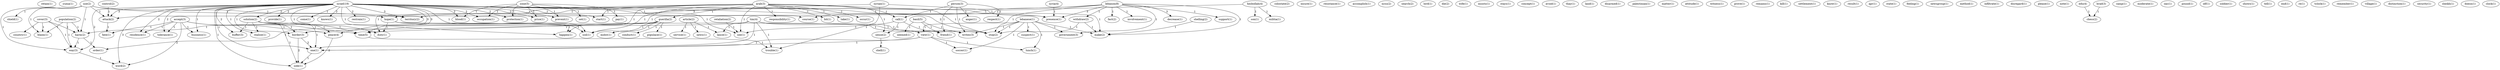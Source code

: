 digraph G {
  retain [ label="retain(1)" ];
  yuma [ label="yuma(1)" ];
  population [ label="population(2)" ];
  blaim [ label="blaim(1)" ];
  harm [ label="harm(2)" ];
  way [ label="way(3)" ];
  colostate [ label="colostate(2)" ];
  insure [ label="insure(1)" ];
  control [ label="control(2)" ];
  attack [ label="attack(2)" ];
  resistance [ label="resistance(1)" ];
  person [ label="person(3)" ];
  anger [ label="anger(1)" ];
  respect [ label="respect(1)" ];
  call [ label="call(1)" ];
  friend [ label="friend(1)" ];
  writes [ label="writes(3)" ];
  accomplish [ label="accomplish(1)" ];
  ncsu [ label="ncsu(2)" ];
  cover [ label="cover(3)" ];
  country [ label="country(1)" ];
  arab [ label="arab(3)" ];
  take [ label="take(1)" ];
  occur [ label="occur(1)" ];
  guerilla [ label="guerilla(2)" ];
  sense [ label="sense(2)" ];
  responsibility [ label="responsibility(1)" ];
  hope [ label="hope(1)" ];
  bit [ label="bit(1)" ];
  soil [ label="soil(1)" ];
  happen [ label="happen(1)" ];
  stop [ label="stop(2)" ];
  start [ label="start(1)" ];
  see [ label="see(1)" ];
  duty [ label="duty(1)" ];
  search [ label="search(2)" ];
  lord [ label="lord(1)" ];
  use [ label="use(2)" ];
  shield [ label="shield(1)" ];
  territory [ label="territory(2)" ];
  die [ label="die(2)" ];
  wife [ label="wife(1)" ];
  insists [ label="insists(1)" ];
  stays [ label="stays(1)" ];
  concept [ label="concept(1)" ];
  avoid [ label="avoid(1)" ];
  thay [ label="thay(1)" ];
  zone [ label="zone(5)" ];
  pay [ label="pay(1)" ];
  protection [ label="protection(1)" ];
  blood [ label="blood(1)" ];
  prevent [ label="prevent(1)" ];
  occupation [ label="occupation(1)" ];
  price [ label="price(1)" ];
  set [ label="set(1)" ];
  shelling [ label="shelling(2)" ];
  make [ label="make(2)" ];
  land [ label="land(1)" ];
  disarmed [ label="disarmed(1)" ];
  article [ label="article(2)" ];
  news [ label="news(1)" ];
  service [ label="service(1)" ];
  lance [ label="lance(1)" ];
  palestinian [ label="palestinian(1)" ];
  matter [ label="matter(1)" ];
  attitude [ label="attitude(1)" ];
  lebanon [ label="lebanon(8)" ];
  fact [ label="fact(2)" ];
  involvement [ label="involvement(1)" ];
  decrease [ label="decrease(1)" ];
  withdraw [ label="withdraw(2)" ];
  course [ label="course(1)" ];
  support [ label="support(1)" ];
  presence [ label="presence(1)" ];
  government [ label="government(3)" ];
  accept [ label="accept(3)" ];
  residence [ label="residence(1)" ];
  tolerance [ label="tolerance(1)" ];
  business [ label="business(1)" ];
  fate [ label="fate(1)" ];
  peace [ label="peace(4)" ];
  time [ label="time(5)" ];
  word [ label="word(2)" ];
  view [ label="view(1)" ];
  soccer [ label="soccer(1)" ];
  lunch [ label="lunch(1)" ];
  one [ label="one(1)" ];
  witness [ label="witness(1)" ];
  prove [ label="prove(1)" ];
  remains [ label="remains(1)" ];
  kill [ label="kill(1)" ];
  settlement [ label="settlement(1)" ];
  know [ label="know(1)" ];
  result [ label="result(1)" ];
  apr [ label="apr(1)" ];
  state [ label="state(1)" ];
  midst [ label="midst(1)" ];
  conduct [ label="conduct(1)" ];
  populace [ label="populace(1)" ];
  order [ label="order(1)" ];
  hezbollah [ label="hezbollah(4)" ];
  son [ label="son(1)" ];
  militia [ label="militia(1)" ];
  shell [ label="shell(1)" ];
  feeling [ label="feeling(1)" ];
  newsgroup [ label="newsgroup(1)" ];
  method [ label="method(1)" ];
  infiltrate [ label="infiltrate(1)" ];
  disregard [ label="disregard(1)" ];
  please [ label="please(1)" ];
  note [ label="note(1)" ];
  edu [ label="edu(4)" ];
  chess [ label="chess(2)" ];
  camp [ label="camp(1)" ];
  moderate [ label="moderate(1)" ];
  oac [ label="oac(1)" ];
  pound [ label="pound(1)" ];
  idf [ label="idf(1)" ];
  soldier [ label="soldier(1)" ];
  shows [ label="shows(1)" ];
  israel [ label="israel(19)" ];
  provide [ label="provide(1)" ];
  come [ label="come(1)" ];
  solution [ label="solution(2)" ];
  knows [ label="knows(1)" ];
  border [ label="border(3)" ];
  restrain [ label="restrain(1)" ];
  realize [ label="realize(1)" ];
  buffer [ label="buffer(3)" ];
  side [ label="side(1)" ];
  tell [ label="tell(1)" ];
  tim [ label="tim(4)" ];
  view [ label="view(1)" ];
  trouble [ label="trouble(1)" ];
  end [ label="end(1)" ];
  re [ label="re(1)" ];
  lebanese [ label="lebanese(1)" ];
  suspect [ label="suspect(1)" ];
  brad [ label="brad(3)" ];
  tclock [ label="tclock(1)" ];
  remember [ label="remember(1)" ];
  village [ label="village(1)" ];
  distinction [ label="distinction(1)" ];
  retaliation [ label="retaliation(2)" ];
  basil [ label="basil(5)" ];
  seemed [ label="seemed(1)" ];
  security [ label="security(1)" ];
  syrian [ label="syrian(1)" ];
  sheikh [ label="sheikh(1)" ];
  syria [ label="syria(4)" ];
  doesn [ label="doesn(1)" ];
  clock [ label="clock(1)" ];
  population -> blaim [ label="1" ];
  population -> harm [ label="1" ];
  population -> way [ label="1" ];
  control -> attack [ label="1" ];
  person -> anger [ label="1" ];
  person -> respect [ label="1" ];
  person -> call [ label="1" ];
  person -> friend [ label="1" ];
  person -> writes [ label="1" ];
  cover -> country [ label="1" ];
  cover -> blaim [ label="1" ];
  cover -> harm [ label="1" ];
  cover -> way [ label="1" ];
  arab -> take [ label="1" ];
  arab -> occur [ label="1" ];
  arab -> call [ label="1" ];
  arab -> guerilla [ label="1" ];
  arab -> sense [ label="1" ];
  arab -> responsibility [ label="1" ];
  arab -> hope [ label="1" ];
  arab -> bit [ label="1" ];
  arab -> soil [ label="1" ];
  arab -> happen [ label="1" ];
  arab -> stop [ label="1" ];
  arab -> start [ label="1" ];
  arab -> see [ label="1" ];
  arab -> duty [ label="1" ];
  use -> blaim [ label="1" ];
  use -> hope [ label="1" ];
  use -> harm [ label="1" ];
  use -> shield [ label="1" ];
  use -> attack [ label="1" ];
  use -> territory [ label="1" ];
  use -> way [ label="1" ];
  zone -> pay [ label="1" ];
  zone -> protection [ label="1" ];
  zone -> blood [ label="1" ];
  zone -> prevent [ label="1" ];
  zone -> occupation [ label="1" ];
  zone -> price [ label="1" ];
  zone -> set [ label="1" ];
  shelling -> make [ label="1" ];
  article -> news [ label="1" ];
  article -> service [ label="1" ];
  article -> lance [ label="1" ];
  lebanon -> fact [ label="1" ];
  lebanon -> involvement [ label="1" ];
  lebanon -> decrease [ label="3" ];
  lebanon -> withdraw [ label="1" ];
  lebanon -> course [ label="1" ];
  lebanon -> make [ label="1" ];
  lebanon -> support [ label="1" ];
  lebanon -> territory [ label="3" ];
  lebanon -> presence [ label="3" ];
  lebanon -> stop [ label="1" ];
  lebanon -> government [ label="1" ];
  accept -> residence [ label="1" ];
  accept -> tolerance [ label="1" ];
  accept -> business [ label="1" ];
  accept -> fate [ label="1" ];
  accept -> peace [ label="1" ];
  accept -> time [ label="1" ];
  accept -> word [ label="2" ];
  view -> soccer [ label="1" ];
  view -> lunch [ label="1" ];
  view -> one [ label="1" ];
  call -> sense [ label="1" ];
  call -> friend [ label="1" ];
  call -> see [ label="1" ];
  guerilla -> soil [ label="1" ];
  guerilla -> midst [ label="1" ];
  guerilla -> harm [ label="1" ];
  guerilla -> conduct [ label="1" ];
  guerilla -> populace [ label="1" ];
  guerilla -> order [ label="1" ];
  hezbollah -> son [ label="1" ];
  hezbollah -> militia [ label="1" ];
  hezbollah -> attack [ label="1" ];
  sense -> shell [ label="1" ];
  hope -> soil [ label="1" ];
  hope -> happen [ label="1" ];
  hope -> stop [ label="1" ];
  hope -> duty [ label="1" ];
  withdraw -> make [ label="1" ];
  withdraw -> stop [ label="1" ];
  edu -> chess [ label="1" ];
  israel -> residence [ label="2" ];
  israel -> protection [ label="2" ];
  israel -> blood [ label="2" ];
  israel -> provide [ label="2" ];
  israel -> course [ label="1" ];
  israel -> make [ label="1" ];
  israel -> tolerance [ label="2" ];
  israel -> soil [ label="1" ];
  israel -> happen [ label="1" ];
  israel -> prevent [ label="1" ];
  israel -> come [ label="1" ];
  israel -> solution [ label="2" ];
  israel -> knows [ label="2" ];
  israel -> border [ label="1" ];
  israel -> attack [ label="3" ];
  israel -> territory [ label="3" ];
  israel -> restrain [ label="2" ];
  israel -> presence [ label="1" ];
  israel -> business [ label="1" ];
  israel -> one [ label="1" ];
  israel -> occupation [ label="2" ];
  israel -> stop [ label="2" ];
  israel -> price [ label="2" ];
  israel -> realize [ label="1" ];
  israel -> way [ label="2" ];
  israel -> peace [ label="3" ];
  israel -> buffer [ label="2" ];
  israel -> start [ label="1" ];
  israel -> time [ label="3" ];
  israel -> side [ label="1" ];
  israel -> see [ label="1" ];
  israel -> word [ label="3" ];
  israel -> duty [ label="1" ];
  tim -> lance [ label="1" ];
  tim -> border [ label="1" ];
  tim -> view [ label="1" ];
  tim -> one [ label="1" ];
  tim -> writes [ label="1" ];
  tim -> trouble [ label="1" ];
  lebanese -> make [ label="1" ];
  lebanese -> soccer [ label="1" ];
  lebanese -> lunch [ label="1" ];
  lebanese -> view [ label="1" ];
  lebanese -> stop [ label="1" ];
  lebanese -> writes [ label="1" ];
  lebanese -> government [ label="1" ];
  lebanese -> suspect [ label="1" ];
  brad -> chess [ label="1" ];
  solution -> border [ label="1" ];
  solution -> one [ label="1" ];
  solution -> realize [ label="1" ];
  solution -> peace [ label="1" ];
  solution -> buffer [ label="1" ];
  solution -> time [ label="1" ];
  solution -> side [ label="1" ];
  harm -> way [ label="1" ];
  harm -> order [ label="1" ];
  retaliation -> see [ label="1" ];
  basil -> friend [ label="1" ];
  basil -> seemed [ label="1" ];
  basil -> writes [ label="1" ];
  border -> one [ label="2" ];
  border -> side [ label="2" ];
  attack -> fate [ label="1" ];
  syrian -> presence [ label="1" ];
  syrian -> time [ label="1" ];
  syrian -> trouble [ label="1" ];
  syria -> presence [ label="1" ];
  view -> one [ label="1" ];
  one -> side [ label="1" ];
  way -> word [ label="1" ];
  peace -> side [ label="2" ];
  time -> trouble [ label="1" ];
}
